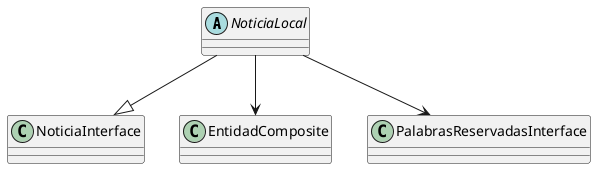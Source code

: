 @startuml

NoticiaLocal --|> NoticiaInterface
NoticiaLocal --> EntidadComposite
NoticiaLocal --> PalabrasReservadasInterface

abstract NoticiaLocal {
!ifdef SHOW_METHODS
    +setPalabrasReservadas(std::shared_ptr<PalabrasReservadasInterface> palabrasReservadas)
    +inicializar()
    +EntidadComposite getEntidadMasFrecuente() const
    +std::set<std::string> getEntidades()const
    +int getFrecuenciaEntidad(EntidadComposite entidad) const
    +std::shared_ptr<PalabrasReservadasInterface> getPalabrasReservadas()const
    +std::set<std::string> getEntidadesRelevantes()const
    +void procesarEntidades()
    -void procesarEntidadMasFrecuente()
    -bool agregarEntidad(std::string nombre)
    -std::map<std::string, int> entidades
    -std::set<std::string> entidadesRelevantes
    -EntidadComposite entidadMasFrecuente
    -std::shared_ptr<PalabrasReservadasInterface> palabrasReservadas
!endif
}

@enduml
